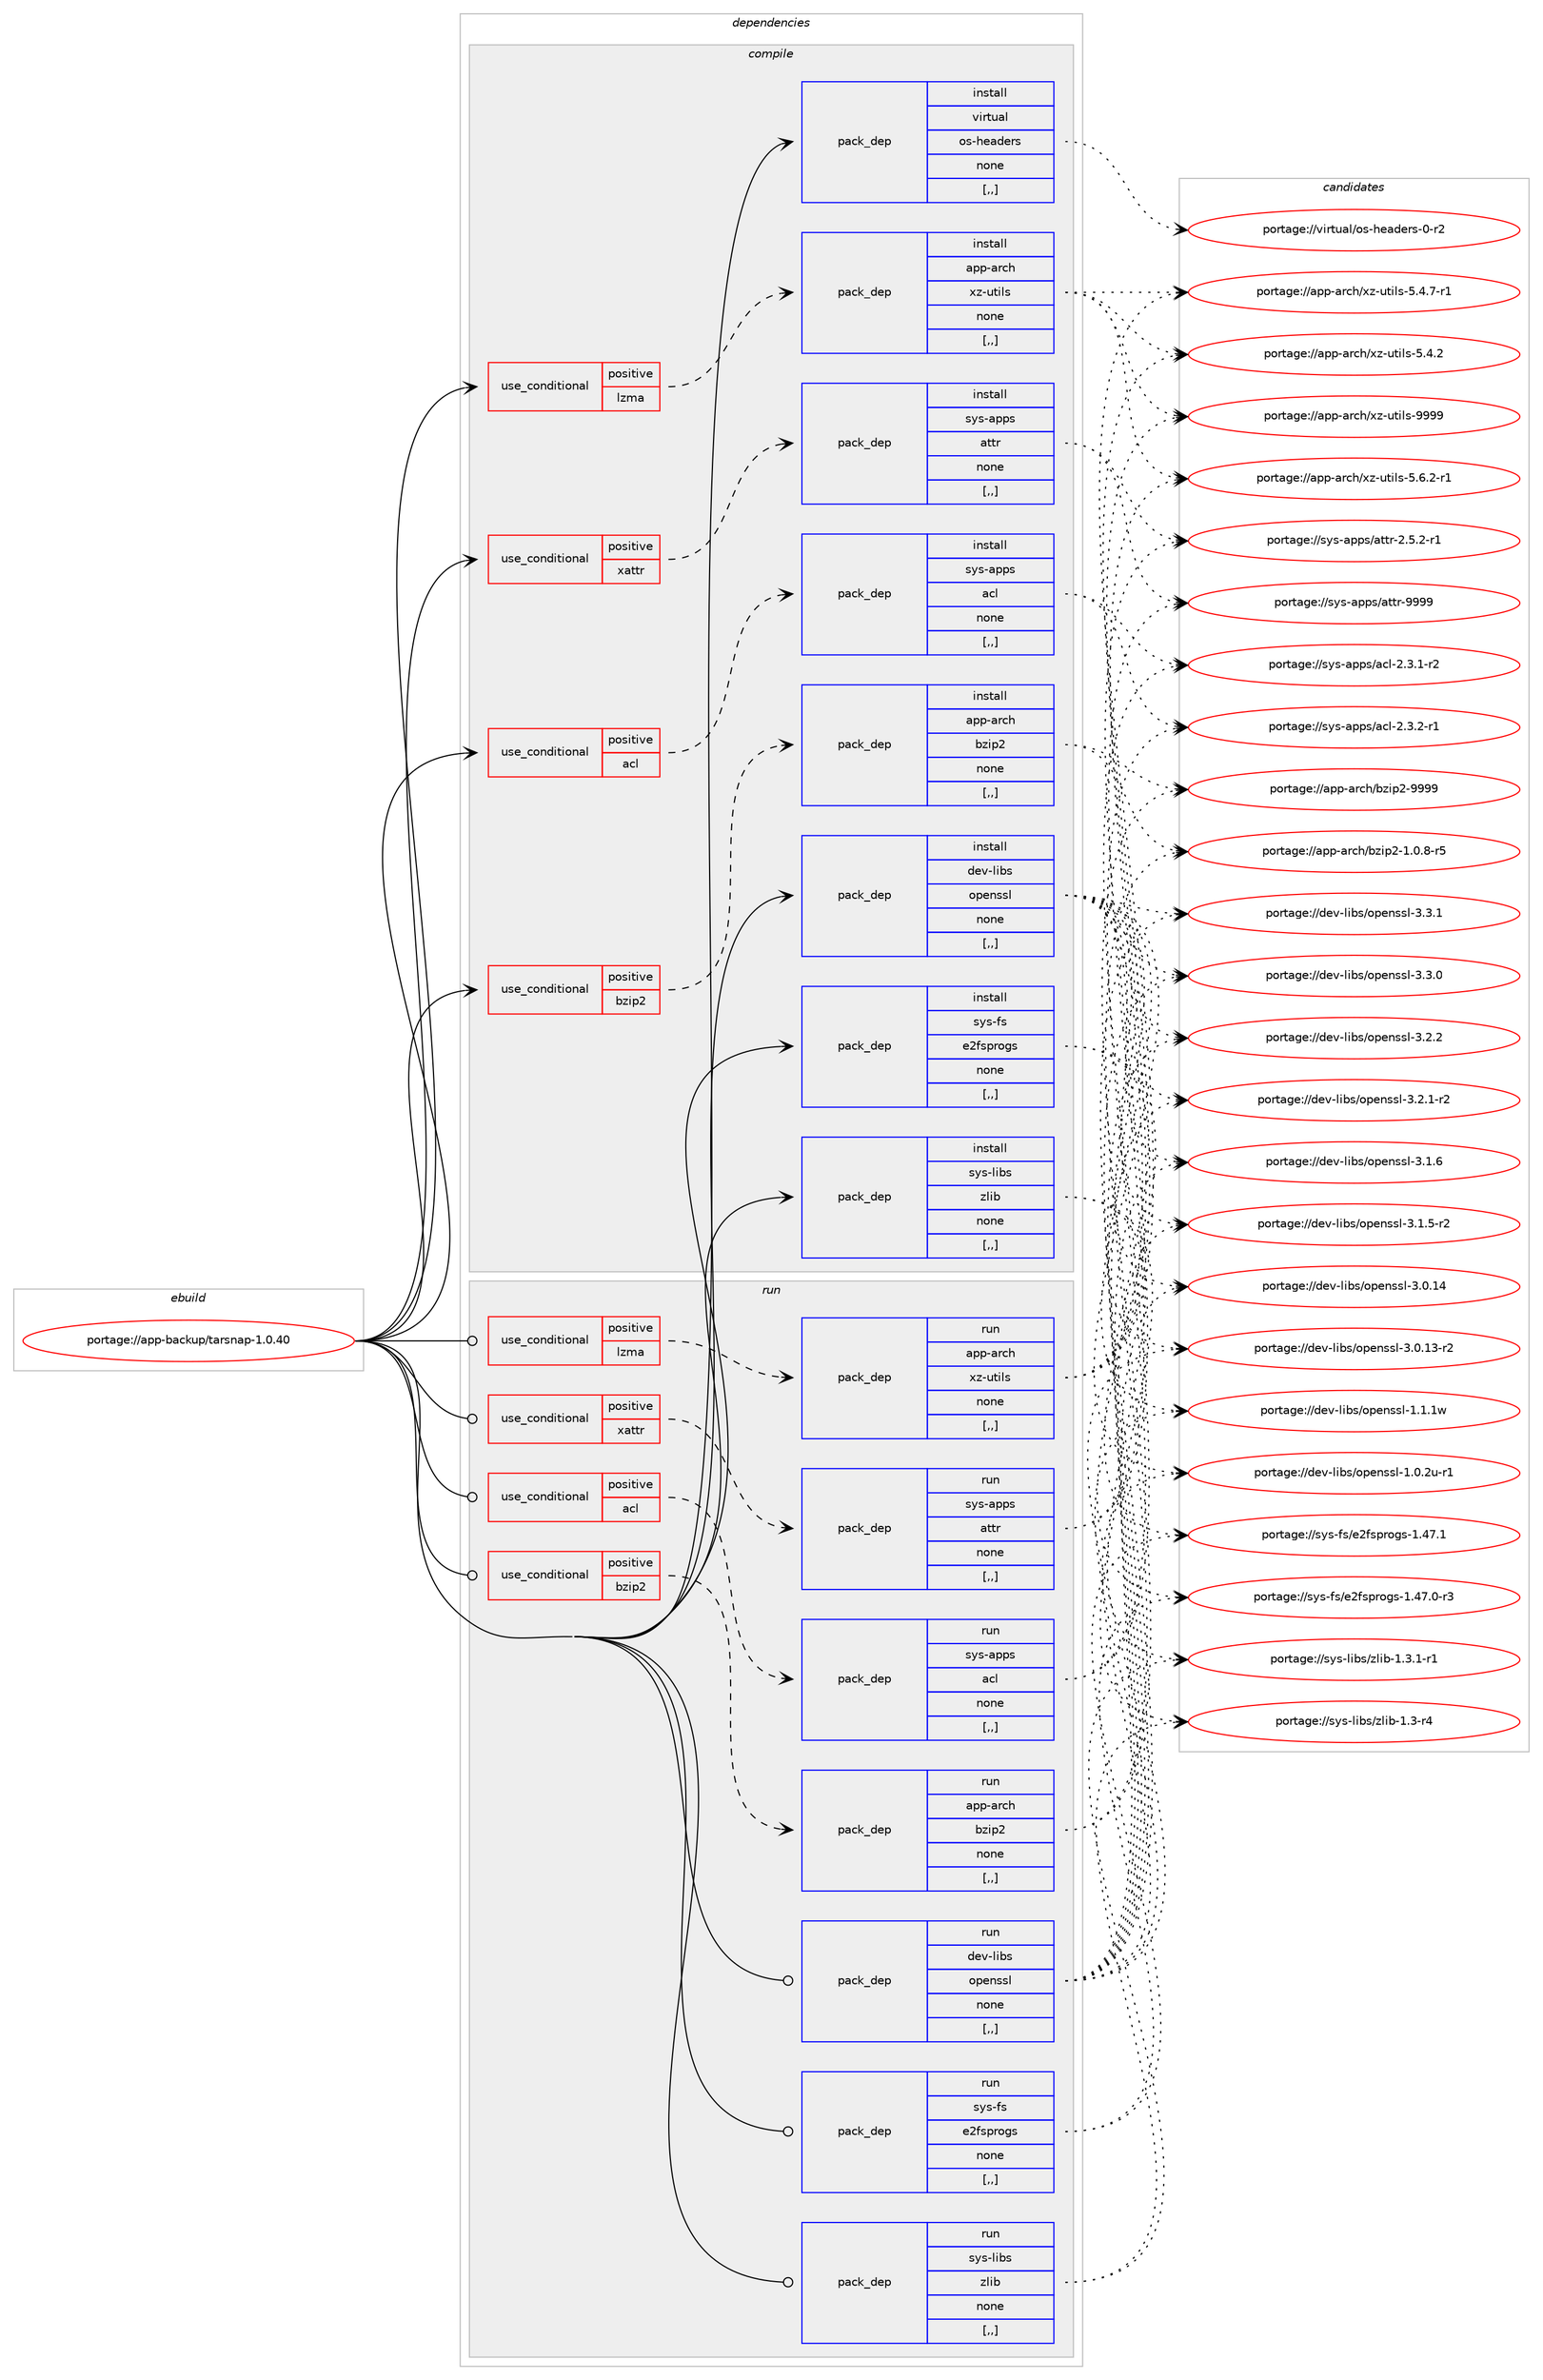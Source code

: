 digraph prolog {

# *************
# Graph options
# *************

newrank=true;
concentrate=true;
compound=true;
graph [rankdir=LR,fontname=Helvetica,fontsize=10,ranksep=1.5];#, ranksep=2.5, nodesep=0.2];
edge  [arrowhead=vee];
node  [fontname=Helvetica,fontsize=10];

# **********
# The ebuild
# **********

subgraph cluster_leftcol {
color=gray;
label=<<i>ebuild</i>>;
id [label="portage://app-backup/tarsnap-1.0.40", color=red, width=4, href="../app-backup/tarsnap-1.0.40.svg"];
}

# ****************
# The dependencies
# ****************

subgraph cluster_midcol {
color=gray;
label=<<i>dependencies</i>>;
subgraph cluster_compile {
fillcolor="#eeeeee";
style=filled;
label=<<i>compile</i>>;
subgraph cond2735 {
dependency9960 [label=<<TABLE BORDER="0" CELLBORDER="1" CELLSPACING="0" CELLPADDING="4"><TR><TD ROWSPAN="3" CELLPADDING="10">use_conditional</TD></TR><TR><TD>positive</TD></TR><TR><TD>acl</TD></TR></TABLE>>, shape=none, color=red];
subgraph pack7181 {
dependency9961 [label=<<TABLE BORDER="0" CELLBORDER="1" CELLSPACING="0" CELLPADDING="4" WIDTH="220"><TR><TD ROWSPAN="6" CELLPADDING="30">pack_dep</TD></TR><TR><TD WIDTH="110">install</TD></TR><TR><TD>sys-apps</TD></TR><TR><TD>acl</TD></TR><TR><TD>none</TD></TR><TR><TD>[,,]</TD></TR></TABLE>>, shape=none, color=blue];
}
dependency9960:e -> dependency9961:w [weight=20,style="dashed",arrowhead="vee"];
}
id:e -> dependency9960:w [weight=20,style="solid",arrowhead="vee"];
subgraph cond2736 {
dependency9962 [label=<<TABLE BORDER="0" CELLBORDER="1" CELLSPACING="0" CELLPADDING="4"><TR><TD ROWSPAN="3" CELLPADDING="10">use_conditional</TD></TR><TR><TD>positive</TD></TR><TR><TD>bzip2</TD></TR></TABLE>>, shape=none, color=red];
subgraph pack7182 {
dependency9963 [label=<<TABLE BORDER="0" CELLBORDER="1" CELLSPACING="0" CELLPADDING="4" WIDTH="220"><TR><TD ROWSPAN="6" CELLPADDING="30">pack_dep</TD></TR><TR><TD WIDTH="110">install</TD></TR><TR><TD>app-arch</TD></TR><TR><TD>bzip2</TD></TR><TR><TD>none</TD></TR><TR><TD>[,,]</TD></TR></TABLE>>, shape=none, color=blue];
}
dependency9962:e -> dependency9963:w [weight=20,style="dashed",arrowhead="vee"];
}
id:e -> dependency9962:w [weight=20,style="solid",arrowhead="vee"];
subgraph cond2737 {
dependency9964 [label=<<TABLE BORDER="0" CELLBORDER="1" CELLSPACING="0" CELLPADDING="4"><TR><TD ROWSPAN="3" CELLPADDING="10">use_conditional</TD></TR><TR><TD>positive</TD></TR><TR><TD>lzma</TD></TR></TABLE>>, shape=none, color=red];
subgraph pack7183 {
dependency9965 [label=<<TABLE BORDER="0" CELLBORDER="1" CELLSPACING="0" CELLPADDING="4" WIDTH="220"><TR><TD ROWSPAN="6" CELLPADDING="30">pack_dep</TD></TR><TR><TD WIDTH="110">install</TD></TR><TR><TD>app-arch</TD></TR><TR><TD>xz-utils</TD></TR><TR><TD>none</TD></TR><TR><TD>[,,]</TD></TR></TABLE>>, shape=none, color=blue];
}
dependency9964:e -> dependency9965:w [weight=20,style="dashed",arrowhead="vee"];
}
id:e -> dependency9964:w [weight=20,style="solid",arrowhead="vee"];
subgraph cond2738 {
dependency9966 [label=<<TABLE BORDER="0" CELLBORDER="1" CELLSPACING="0" CELLPADDING="4"><TR><TD ROWSPAN="3" CELLPADDING="10">use_conditional</TD></TR><TR><TD>positive</TD></TR><TR><TD>xattr</TD></TR></TABLE>>, shape=none, color=red];
subgraph pack7184 {
dependency9967 [label=<<TABLE BORDER="0" CELLBORDER="1" CELLSPACING="0" CELLPADDING="4" WIDTH="220"><TR><TD ROWSPAN="6" CELLPADDING="30">pack_dep</TD></TR><TR><TD WIDTH="110">install</TD></TR><TR><TD>sys-apps</TD></TR><TR><TD>attr</TD></TR><TR><TD>none</TD></TR><TR><TD>[,,]</TD></TR></TABLE>>, shape=none, color=blue];
}
dependency9966:e -> dependency9967:w [weight=20,style="dashed",arrowhead="vee"];
}
id:e -> dependency9966:w [weight=20,style="solid",arrowhead="vee"];
subgraph pack7185 {
dependency9968 [label=<<TABLE BORDER="0" CELLBORDER="1" CELLSPACING="0" CELLPADDING="4" WIDTH="220"><TR><TD ROWSPAN="6" CELLPADDING="30">pack_dep</TD></TR><TR><TD WIDTH="110">install</TD></TR><TR><TD>dev-libs</TD></TR><TR><TD>openssl</TD></TR><TR><TD>none</TD></TR><TR><TD>[,,]</TD></TR></TABLE>>, shape=none, color=blue];
}
id:e -> dependency9968:w [weight=20,style="solid",arrowhead="vee"];
subgraph pack7186 {
dependency9969 [label=<<TABLE BORDER="0" CELLBORDER="1" CELLSPACING="0" CELLPADDING="4" WIDTH="220"><TR><TD ROWSPAN="6" CELLPADDING="30">pack_dep</TD></TR><TR><TD WIDTH="110">install</TD></TR><TR><TD>sys-fs</TD></TR><TR><TD>e2fsprogs</TD></TR><TR><TD>none</TD></TR><TR><TD>[,,]</TD></TR></TABLE>>, shape=none, color=blue];
}
id:e -> dependency9969:w [weight=20,style="solid",arrowhead="vee"];
subgraph pack7187 {
dependency9970 [label=<<TABLE BORDER="0" CELLBORDER="1" CELLSPACING="0" CELLPADDING="4" WIDTH="220"><TR><TD ROWSPAN="6" CELLPADDING="30">pack_dep</TD></TR><TR><TD WIDTH="110">install</TD></TR><TR><TD>sys-libs</TD></TR><TR><TD>zlib</TD></TR><TR><TD>none</TD></TR><TR><TD>[,,]</TD></TR></TABLE>>, shape=none, color=blue];
}
id:e -> dependency9970:w [weight=20,style="solid",arrowhead="vee"];
subgraph pack7188 {
dependency9971 [label=<<TABLE BORDER="0" CELLBORDER="1" CELLSPACING="0" CELLPADDING="4" WIDTH="220"><TR><TD ROWSPAN="6" CELLPADDING="30">pack_dep</TD></TR><TR><TD WIDTH="110">install</TD></TR><TR><TD>virtual</TD></TR><TR><TD>os-headers</TD></TR><TR><TD>none</TD></TR><TR><TD>[,,]</TD></TR></TABLE>>, shape=none, color=blue];
}
id:e -> dependency9971:w [weight=20,style="solid",arrowhead="vee"];
}
subgraph cluster_compileandrun {
fillcolor="#eeeeee";
style=filled;
label=<<i>compile and run</i>>;
}
subgraph cluster_run {
fillcolor="#eeeeee";
style=filled;
label=<<i>run</i>>;
subgraph cond2739 {
dependency9972 [label=<<TABLE BORDER="0" CELLBORDER="1" CELLSPACING="0" CELLPADDING="4"><TR><TD ROWSPAN="3" CELLPADDING="10">use_conditional</TD></TR><TR><TD>positive</TD></TR><TR><TD>acl</TD></TR></TABLE>>, shape=none, color=red];
subgraph pack7189 {
dependency9973 [label=<<TABLE BORDER="0" CELLBORDER="1" CELLSPACING="0" CELLPADDING="4" WIDTH="220"><TR><TD ROWSPAN="6" CELLPADDING="30">pack_dep</TD></TR><TR><TD WIDTH="110">run</TD></TR><TR><TD>sys-apps</TD></TR><TR><TD>acl</TD></TR><TR><TD>none</TD></TR><TR><TD>[,,]</TD></TR></TABLE>>, shape=none, color=blue];
}
dependency9972:e -> dependency9973:w [weight=20,style="dashed",arrowhead="vee"];
}
id:e -> dependency9972:w [weight=20,style="solid",arrowhead="odot"];
subgraph cond2740 {
dependency9974 [label=<<TABLE BORDER="0" CELLBORDER="1" CELLSPACING="0" CELLPADDING="4"><TR><TD ROWSPAN="3" CELLPADDING="10">use_conditional</TD></TR><TR><TD>positive</TD></TR><TR><TD>bzip2</TD></TR></TABLE>>, shape=none, color=red];
subgraph pack7190 {
dependency9975 [label=<<TABLE BORDER="0" CELLBORDER="1" CELLSPACING="0" CELLPADDING="4" WIDTH="220"><TR><TD ROWSPAN="6" CELLPADDING="30">pack_dep</TD></TR><TR><TD WIDTH="110">run</TD></TR><TR><TD>app-arch</TD></TR><TR><TD>bzip2</TD></TR><TR><TD>none</TD></TR><TR><TD>[,,]</TD></TR></TABLE>>, shape=none, color=blue];
}
dependency9974:e -> dependency9975:w [weight=20,style="dashed",arrowhead="vee"];
}
id:e -> dependency9974:w [weight=20,style="solid",arrowhead="odot"];
subgraph cond2741 {
dependency9976 [label=<<TABLE BORDER="0" CELLBORDER="1" CELLSPACING="0" CELLPADDING="4"><TR><TD ROWSPAN="3" CELLPADDING="10">use_conditional</TD></TR><TR><TD>positive</TD></TR><TR><TD>lzma</TD></TR></TABLE>>, shape=none, color=red];
subgraph pack7191 {
dependency9977 [label=<<TABLE BORDER="0" CELLBORDER="1" CELLSPACING="0" CELLPADDING="4" WIDTH="220"><TR><TD ROWSPAN="6" CELLPADDING="30">pack_dep</TD></TR><TR><TD WIDTH="110">run</TD></TR><TR><TD>app-arch</TD></TR><TR><TD>xz-utils</TD></TR><TR><TD>none</TD></TR><TR><TD>[,,]</TD></TR></TABLE>>, shape=none, color=blue];
}
dependency9976:e -> dependency9977:w [weight=20,style="dashed",arrowhead="vee"];
}
id:e -> dependency9976:w [weight=20,style="solid",arrowhead="odot"];
subgraph cond2742 {
dependency9978 [label=<<TABLE BORDER="0" CELLBORDER="1" CELLSPACING="0" CELLPADDING="4"><TR><TD ROWSPAN="3" CELLPADDING="10">use_conditional</TD></TR><TR><TD>positive</TD></TR><TR><TD>xattr</TD></TR></TABLE>>, shape=none, color=red];
subgraph pack7192 {
dependency9979 [label=<<TABLE BORDER="0" CELLBORDER="1" CELLSPACING="0" CELLPADDING="4" WIDTH="220"><TR><TD ROWSPAN="6" CELLPADDING="30">pack_dep</TD></TR><TR><TD WIDTH="110">run</TD></TR><TR><TD>sys-apps</TD></TR><TR><TD>attr</TD></TR><TR><TD>none</TD></TR><TR><TD>[,,]</TD></TR></TABLE>>, shape=none, color=blue];
}
dependency9978:e -> dependency9979:w [weight=20,style="dashed",arrowhead="vee"];
}
id:e -> dependency9978:w [weight=20,style="solid",arrowhead="odot"];
subgraph pack7193 {
dependency9980 [label=<<TABLE BORDER="0" CELLBORDER="1" CELLSPACING="0" CELLPADDING="4" WIDTH="220"><TR><TD ROWSPAN="6" CELLPADDING="30">pack_dep</TD></TR><TR><TD WIDTH="110">run</TD></TR><TR><TD>dev-libs</TD></TR><TR><TD>openssl</TD></TR><TR><TD>none</TD></TR><TR><TD>[,,]</TD></TR></TABLE>>, shape=none, color=blue];
}
id:e -> dependency9980:w [weight=20,style="solid",arrowhead="odot"];
subgraph pack7194 {
dependency9981 [label=<<TABLE BORDER="0" CELLBORDER="1" CELLSPACING="0" CELLPADDING="4" WIDTH="220"><TR><TD ROWSPAN="6" CELLPADDING="30">pack_dep</TD></TR><TR><TD WIDTH="110">run</TD></TR><TR><TD>sys-fs</TD></TR><TR><TD>e2fsprogs</TD></TR><TR><TD>none</TD></TR><TR><TD>[,,]</TD></TR></TABLE>>, shape=none, color=blue];
}
id:e -> dependency9981:w [weight=20,style="solid",arrowhead="odot"];
subgraph pack7195 {
dependency9982 [label=<<TABLE BORDER="0" CELLBORDER="1" CELLSPACING="0" CELLPADDING="4" WIDTH="220"><TR><TD ROWSPAN="6" CELLPADDING="30">pack_dep</TD></TR><TR><TD WIDTH="110">run</TD></TR><TR><TD>sys-libs</TD></TR><TR><TD>zlib</TD></TR><TR><TD>none</TD></TR><TR><TD>[,,]</TD></TR></TABLE>>, shape=none, color=blue];
}
id:e -> dependency9982:w [weight=20,style="solid",arrowhead="odot"];
}
}

# **************
# The candidates
# **************

subgraph cluster_choices {
rank=same;
color=gray;
label=<<i>candidates</i>>;

subgraph choice7181 {
color=black;
nodesep=1;
choice11512111545971121121154797991084550465146504511449 [label="portage://sys-apps/acl-2.3.2-r1", color=red, width=4,href="../sys-apps/acl-2.3.2-r1.svg"];
choice11512111545971121121154797991084550465146494511450 [label="portage://sys-apps/acl-2.3.1-r2", color=red, width=4,href="../sys-apps/acl-2.3.1-r2.svg"];
dependency9961:e -> choice11512111545971121121154797991084550465146504511449:w [style=dotted,weight="100"];
dependency9961:e -> choice11512111545971121121154797991084550465146494511450:w [style=dotted,weight="100"];
}
subgraph choice7182 {
color=black;
nodesep=1;
choice971121124597114991044798122105112504557575757 [label="portage://app-arch/bzip2-9999", color=red, width=4,href="../app-arch/bzip2-9999.svg"];
choice971121124597114991044798122105112504549464846564511453 [label="portage://app-arch/bzip2-1.0.8-r5", color=red, width=4,href="../app-arch/bzip2-1.0.8-r5.svg"];
dependency9963:e -> choice971121124597114991044798122105112504557575757:w [style=dotted,weight="100"];
dependency9963:e -> choice971121124597114991044798122105112504549464846564511453:w [style=dotted,weight="100"];
}
subgraph choice7183 {
color=black;
nodesep=1;
choice9711211245971149910447120122451171161051081154557575757 [label="portage://app-arch/xz-utils-9999", color=red, width=4,href="../app-arch/xz-utils-9999.svg"];
choice9711211245971149910447120122451171161051081154553465446504511449 [label="portage://app-arch/xz-utils-5.6.2-r1", color=red, width=4,href="../app-arch/xz-utils-5.6.2-r1.svg"];
choice9711211245971149910447120122451171161051081154553465246554511449 [label="portage://app-arch/xz-utils-5.4.7-r1", color=red, width=4,href="../app-arch/xz-utils-5.4.7-r1.svg"];
choice971121124597114991044712012245117116105108115455346524650 [label="portage://app-arch/xz-utils-5.4.2", color=red, width=4,href="../app-arch/xz-utils-5.4.2.svg"];
dependency9965:e -> choice9711211245971149910447120122451171161051081154557575757:w [style=dotted,weight="100"];
dependency9965:e -> choice9711211245971149910447120122451171161051081154553465446504511449:w [style=dotted,weight="100"];
dependency9965:e -> choice9711211245971149910447120122451171161051081154553465246554511449:w [style=dotted,weight="100"];
dependency9965:e -> choice971121124597114991044712012245117116105108115455346524650:w [style=dotted,weight="100"];
}
subgraph choice7184 {
color=black;
nodesep=1;
choice115121115459711211211547971161161144557575757 [label="portage://sys-apps/attr-9999", color=red, width=4,href="../sys-apps/attr-9999.svg"];
choice115121115459711211211547971161161144550465346504511449 [label="portage://sys-apps/attr-2.5.2-r1", color=red, width=4,href="../sys-apps/attr-2.5.2-r1.svg"];
dependency9967:e -> choice115121115459711211211547971161161144557575757:w [style=dotted,weight="100"];
dependency9967:e -> choice115121115459711211211547971161161144550465346504511449:w [style=dotted,weight="100"];
}
subgraph choice7185 {
color=black;
nodesep=1;
choice100101118451081059811547111112101110115115108455146514649 [label="portage://dev-libs/openssl-3.3.1", color=red, width=4,href="../dev-libs/openssl-3.3.1.svg"];
choice100101118451081059811547111112101110115115108455146514648 [label="portage://dev-libs/openssl-3.3.0", color=red, width=4,href="../dev-libs/openssl-3.3.0.svg"];
choice100101118451081059811547111112101110115115108455146504650 [label="portage://dev-libs/openssl-3.2.2", color=red, width=4,href="../dev-libs/openssl-3.2.2.svg"];
choice1001011184510810598115471111121011101151151084551465046494511450 [label="portage://dev-libs/openssl-3.2.1-r2", color=red, width=4,href="../dev-libs/openssl-3.2.1-r2.svg"];
choice100101118451081059811547111112101110115115108455146494654 [label="portage://dev-libs/openssl-3.1.6", color=red, width=4,href="../dev-libs/openssl-3.1.6.svg"];
choice1001011184510810598115471111121011101151151084551464946534511450 [label="portage://dev-libs/openssl-3.1.5-r2", color=red, width=4,href="../dev-libs/openssl-3.1.5-r2.svg"];
choice10010111845108105981154711111210111011511510845514648464952 [label="portage://dev-libs/openssl-3.0.14", color=red, width=4,href="../dev-libs/openssl-3.0.14.svg"];
choice100101118451081059811547111112101110115115108455146484649514511450 [label="portage://dev-libs/openssl-3.0.13-r2", color=red, width=4,href="../dev-libs/openssl-3.0.13-r2.svg"];
choice100101118451081059811547111112101110115115108454946494649119 [label="portage://dev-libs/openssl-1.1.1w", color=red, width=4,href="../dev-libs/openssl-1.1.1w.svg"];
choice1001011184510810598115471111121011101151151084549464846501174511449 [label="portage://dev-libs/openssl-1.0.2u-r1", color=red, width=4,href="../dev-libs/openssl-1.0.2u-r1.svg"];
dependency9968:e -> choice100101118451081059811547111112101110115115108455146514649:w [style=dotted,weight="100"];
dependency9968:e -> choice100101118451081059811547111112101110115115108455146514648:w [style=dotted,weight="100"];
dependency9968:e -> choice100101118451081059811547111112101110115115108455146504650:w [style=dotted,weight="100"];
dependency9968:e -> choice1001011184510810598115471111121011101151151084551465046494511450:w [style=dotted,weight="100"];
dependency9968:e -> choice100101118451081059811547111112101110115115108455146494654:w [style=dotted,weight="100"];
dependency9968:e -> choice1001011184510810598115471111121011101151151084551464946534511450:w [style=dotted,weight="100"];
dependency9968:e -> choice10010111845108105981154711111210111011511510845514648464952:w [style=dotted,weight="100"];
dependency9968:e -> choice100101118451081059811547111112101110115115108455146484649514511450:w [style=dotted,weight="100"];
dependency9968:e -> choice100101118451081059811547111112101110115115108454946494649119:w [style=dotted,weight="100"];
dependency9968:e -> choice1001011184510810598115471111121011101151151084549464846501174511449:w [style=dotted,weight="100"];
}
subgraph choice7186 {
color=black;
nodesep=1;
choice11512111545102115471015010211511211411110311545494652554649 [label="portage://sys-fs/e2fsprogs-1.47.1", color=red, width=4,href="../sys-fs/e2fsprogs-1.47.1.svg"];
choice115121115451021154710150102115112114111103115454946525546484511451 [label="portage://sys-fs/e2fsprogs-1.47.0-r3", color=red, width=4,href="../sys-fs/e2fsprogs-1.47.0-r3.svg"];
dependency9969:e -> choice11512111545102115471015010211511211411110311545494652554649:w [style=dotted,weight="100"];
dependency9969:e -> choice115121115451021154710150102115112114111103115454946525546484511451:w [style=dotted,weight="100"];
}
subgraph choice7187 {
color=black;
nodesep=1;
choice115121115451081059811547122108105984549465146494511449 [label="portage://sys-libs/zlib-1.3.1-r1", color=red, width=4,href="../sys-libs/zlib-1.3.1-r1.svg"];
choice11512111545108105981154712210810598454946514511452 [label="portage://sys-libs/zlib-1.3-r4", color=red, width=4,href="../sys-libs/zlib-1.3-r4.svg"];
dependency9970:e -> choice115121115451081059811547122108105984549465146494511449:w [style=dotted,weight="100"];
dependency9970:e -> choice11512111545108105981154712210810598454946514511452:w [style=dotted,weight="100"];
}
subgraph choice7188 {
color=black;
nodesep=1;
choice1181051141161179710847111115451041019710010111411545484511450 [label="portage://virtual/os-headers-0-r2", color=red, width=4,href="../virtual/os-headers-0-r2.svg"];
dependency9971:e -> choice1181051141161179710847111115451041019710010111411545484511450:w [style=dotted,weight="100"];
}
subgraph choice7189 {
color=black;
nodesep=1;
choice11512111545971121121154797991084550465146504511449 [label="portage://sys-apps/acl-2.3.2-r1", color=red, width=4,href="../sys-apps/acl-2.3.2-r1.svg"];
choice11512111545971121121154797991084550465146494511450 [label="portage://sys-apps/acl-2.3.1-r2", color=red, width=4,href="../sys-apps/acl-2.3.1-r2.svg"];
dependency9973:e -> choice11512111545971121121154797991084550465146504511449:w [style=dotted,weight="100"];
dependency9973:e -> choice11512111545971121121154797991084550465146494511450:w [style=dotted,weight="100"];
}
subgraph choice7190 {
color=black;
nodesep=1;
choice971121124597114991044798122105112504557575757 [label="portage://app-arch/bzip2-9999", color=red, width=4,href="../app-arch/bzip2-9999.svg"];
choice971121124597114991044798122105112504549464846564511453 [label="portage://app-arch/bzip2-1.0.8-r5", color=red, width=4,href="../app-arch/bzip2-1.0.8-r5.svg"];
dependency9975:e -> choice971121124597114991044798122105112504557575757:w [style=dotted,weight="100"];
dependency9975:e -> choice971121124597114991044798122105112504549464846564511453:w [style=dotted,weight="100"];
}
subgraph choice7191 {
color=black;
nodesep=1;
choice9711211245971149910447120122451171161051081154557575757 [label="portage://app-arch/xz-utils-9999", color=red, width=4,href="../app-arch/xz-utils-9999.svg"];
choice9711211245971149910447120122451171161051081154553465446504511449 [label="portage://app-arch/xz-utils-5.6.2-r1", color=red, width=4,href="../app-arch/xz-utils-5.6.2-r1.svg"];
choice9711211245971149910447120122451171161051081154553465246554511449 [label="portage://app-arch/xz-utils-5.4.7-r1", color=red, width=4,href="../app-arch/xz-utils-5.4.7-r1.svg"];
choice971121124597114991044712012245117116105108115455346524650 [label="portage://app-arch/xz-utils-5.4.2", color=red, width=4,href="../app-arch/xz-utils-5.4.2.svg"];
dependency9977:e -> choice9711211245971149910447120122451171161051081154557575757:w [style=dotted,weight="100"];
dependency9977:e -> choice9711211245971149910447120122451171161051081154553465446504511449:w [style=dotted,weight="100"];
dependency9977:e -> choice9711211245971149910447120122451171161051081154553465246554511449:w [style=dotted,weight="100"];
dependency9977:e -> choice971121124597114991044712012245117116105108115455346524650:w [style=dotted,weight="100"];
}
subgraph choice7192 {
color=black;
nodesep=1;
choice115121115459711211211547971161161144557575757 [label="portage://sys-apps/attr-9999", color=red, width=4,href="../sys-apps/attr-9999.svg"];
choice115121115459711211211547971161161144550465346504511449 [label="portage://sys-apps/attr-2.5.2-r1", color=red, width=4,href="../sys-apps/attr-2.5.2-r1.svg"];
dependency9979:e -> choice115121115459711211211547971161161144557575757:w [style=dotted,weight="100"];
dependency9979:e -> choice115121115459711211211547971161161144550465346504511449:w [style=dotted,weight="100"];
}
subgraph choice7193 {
color=black;
nodesep=1;
choice100101118451081059811547111112101110115115108455146514649 [label="portage://dev-libs/openssl-3.3.1", color=red, width=4,href="../dev-libs/openssl-3.3.1.svg"];
choice100101118451081059811547111112101110115115108455146514648 [label="portage://dev-libs/openssl-3.3.0", color=red, width=4,href="../dev-libs/openssl-3.3.0.svg"];
choice100101118451081059811547111112101110115115108455146504650 [label="portage://dev-libs/openssl-3.2.2", color=red, width=4,href="../dev-libs/openssl-3.2.2.svg"];
choice1001011184510810598115471111121011101151151084551465046494511450 [label="portage://dev-libs/openssl-3.2.1-r2", color=red, width=4,href="../dev-libs/openssl-3.2.1-r2.svg"];
choice100101118451081059811547111112101110115115108455146494654 [label="portage://dev-libs/openssl-3.1.6", color=red, width=4,href="../dev-libs/openssl-3.1.6.svg"];
choice1001011184510810598115471111121011101151151084551464946534511450 [label="portage://dev-libs/openssl-3.1.5-r2", color=red, width=4,href="../dev-libs/openssl-3.1.5-r2.svg"];
choice10010111845108105981154711111210111011511510845514648464952 [label="portage://dev-libs/openssl-3.0.14", color=red, width=4,href="../dev-libs/openssl-3.0.14.svg"];
choice100101118451081059811547111112101110115115108455146484649514511450 [label="portage://dev-libs/openssl-3.0.13-r2", color=red, width=4,href="../dev-libs/openssl-3.0.13-r2.svg"];
choice100101118451081059811547111112101110115115108454946494649119 [label="portage://dev-libs/openssl-1.1.1w", color=red, width=4,href="../dev-libs/openssl-1.1.1w.svg"];
choice1001011184510810598115471111121011101151151084549464846501174511449 [label="portage://dev-libs/openssl-1.0.2u-r1", color=red, width=4,href="../dev-libs/openssl-1.0.2u-r1.svg"];
dependency9980:e -> choice100101118451081059811547111112101110115115108455146514649:w [style=dotted,weight="100"];
dependency9980:e -> choice100101118451081059811547111112101110115115108455146514648:w [style=dotted,weight="100"];
dependency9980:e -> choice100101118451081059811547111112101110115115108455146504650:w [style=dotted,weight="100"];
dependency9980:e -> choice1001011184510810598115471111121011101151151084551465046494511450:w [style=dotted,weight="100"];
dependency9980:e -> choice100101118451081059811547111112101110115115108455146494654:w [style=dotted,weight="100"];
dependency9980:e -> choice1001011184510810598115471111121011101151151084551464946534511450:w [style=dotted,weight="100"];
dependency9980:e -> choice10010111845108105981154711111210111011511510845514648464952:w [style=dotted,weight="100"];
dependency9980:e -> choice100101118451081059811547111112101110115115108455146484649514511450:w [style=dotted,weight="100"];
dependency9980:e -> choice100101118451081059811547111112101110115115108454946494649119:w [style=dotted,weight="100"];
dependency9980:e -> choice1001011184510810598115471111121011101151151084549464846501174511449:w [style=dotted,weight="100"];
}
subgraph choice7194 {
color=black;
nodesep=1;
choice11512111545102115471015010211511211411110311545494652554649 [label="portage://sys-fs/e2fsprogs-1.47.1", color=red, width=4,href="../sys-fs/e2fsprogs-1.47.1.svg"];
choice115121115451021154710150102115112114111103115454946525546484511451 [label="portage://sys-fs/e2fsprogs-1.47.0-r3", color=red, width=4,href="../sys-fs/e2fsprogs-1.47.0-r3.svg"];
dependency9981:e -> choice11512111545102115471015010211511211411110311545494652554649:w [style=dotted,weight="100"];
dependency9981:e -> choice115121115451021154710150102115112114111103115454946525546484511451:w [style=dotted,weight="100"];
}
subgraph choice7195 {
color=black;
nodesep=1;
choice115121115451081059811547122108105984549465146494511449 [label="portage://sys-libs/zlib-1.3.1-r1", color=red, width=4,href="../sys-libs/zlib-1.3.1-r1.svg"];
choice11512111545108105981154712210810598454946514511452 [label="portage://sys-libs/zlib-1.3-r4", color=red, width=4,href="../sys-libs/zlib-1.3-r4.svg"];
dependency9982:e -> choice115121115451081059811547122108105984549465146494511449:w [style=dotted,weight="100"];
dependency9982:e -> choice11512111545108105981154712210810598454946514511452:w [style=dotted,weight="100"];
}
}

}
